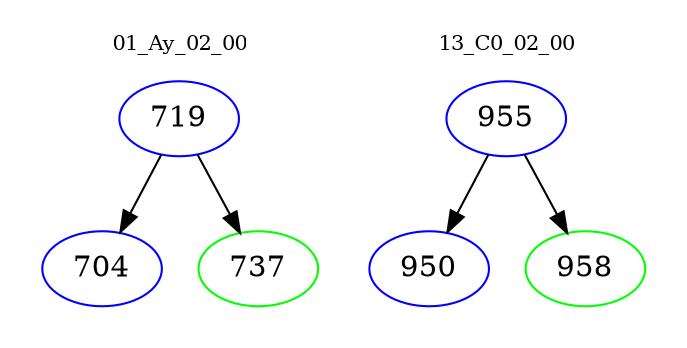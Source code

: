 digraph{
subgraph cluster_0 {
color = white
label = "01_Ay_02_00";
fontsize=10;
T0_719 [label="719", color="blue"]
T0_719 -> T0_704 [color="black"]
T0_704 [label="704", color="blue"]
T0_719 -> T0_737 [color="black"]
T0_737 [label="737", color="green"]
}
subgraph cluster_1 {
color = white
label = "13_C0_02_00";
fontsize=10;
T1_955 [label="955", color="blue"]
T1_955 -> T1_950 [color="black"]
T1_950 [label="950", color="blue"]
T1_955 -> T1_958 [color="black"]
T1_958 [label="958", color="green"]
}
}
